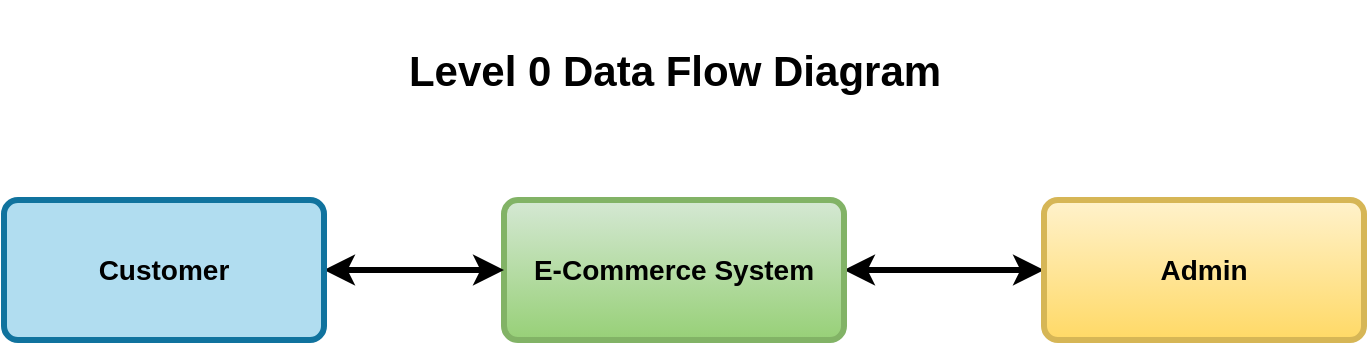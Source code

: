 <mxfile version="24.6.2" type="github">
  <diagram id="R2lEEEUBdFMjLlhIrx00" name="Page-1">
    <mxGraphModel dx="794" dy="554" grid="0" gridSize="10" guides="1" tooltips="1" connect="1" arrows="1" fold="1" page="1" pageScale="1" pageWidth="850" pageHeight="1100" math="0" shadow="0" extFonts="Permanent Marker^https://fonts.googleapis.com/css?family=Permanent+Marker">
      <root>
        <mxCell id="0" />
        <mxCell id="1" parent="0" />
        <mxCell id="Fbk4jdnog4Okz9gyXSYf-6" style="rounded=0;orthogonalLoop=1;jettySize=auto;html=1;exitX=1;exitY=0.5;exitDx=0;exitDy=0;entryX=0;entryY=0.5;entryDx=0;entryDy=0;startArrow=classic;startFill=1;strokeWidth=3;" edge="1" parent="1" source="Fbk4jdnog4Okz9gyXSYf-1" target="Fbk4jdnog4Okz9gyXSYf-3">
          <mxGeometry relative="1" as="geometry" />
        </mxCell>
        <mxCell id="Fbk4jdnog4Okz9gyXSYf-1" value="&lt;b&gt;&lt;font style=&quot;font-size: 14px;&quot;&gt;E-Commerce System&lt;/font&gt;&lt;/b&gt;" style="rounded=1;arcSize=10;whiteSpace=wrap;html=1;align=center;strokeWidth=3;fillColor=#d5e8d4;strokeColor=#82b366;gradientColor=#97d077;" vertex="1" parent="1">
          <mxGeometry x="370" y="220" width="170" height="70" as="geometry" />
        </mxCell>
        <mxCell id="Fbk4jdnog4Okz9gyXSYf-5" style="edgeStyle=orthogonalEdgeStyle;rounded=0;orthogonalLoop=1;jettySize=auto;html=1;exitX=1;exitY=0.5;exitDx=0;exitDy=0;entryX=0;entryY=0.5;entryDx=0;entryDy=0;startArrow=classic;startFill=1;strokeWidth=3;" edge="1" parent="1" source="Fbk4jdnog4Okz9gyXSYf-2" target="Fbk4jdnog4Okz9gyXSYf-1">
          <mxGeometry relative="1" as="geometry" />
        </mxCell>
        <mxCell id="Fbk4jdnog4Okz9gyXSYf-2" value="&lt;b&gt;&lt;font style=&quot;font-size: 14px;&quot;&gt;Customer&lt;/font&gt;&lt;/b&gt;" style="rounded=1;arcSize=10;whiteSpace=wrap;html=1;align=center;strokeWidth=3;fillColor=#b1ddf0;strokeColor=#10739e;" vertex="1" parent="1">
          <mxGeometry x="120" y="220" width="160" height="70" as="geometry" />
        </mxCell>
        <mxCell id="Fbk4jdnog4Okz9gyXSYf-3" value="&lt;font size=&quot;1&quot; style=&quot;&quot;&gt;&lt;b style=&quot;font-size: 14px;&quot;&gt;Admin&lt;/b&gt;&lt;/font&gt;" style="rounded=1;arcSize=10;whiteSpace=wrap;html=1;align=center;strokeWidth=3;fillColor=#fff2cc;strokeColor=#d6b656;gradientColor=#ffd966;" vertex="1" parent="1">
          <mxGeometry x="640" y="220" width="160" height="70" as="geometry" />
        </mxCell>
        <mxCell id="Fbk4jdnog4Okz9gyXSYf-7" value="&lt;h1&gt;&lt;b&gt;&lt;font style=&quot;font-size: 21px;&quot;&gt;Level 0 Data Flow Diagram&lt;/font&gt;&lt;/b&gt;&lt;/h1&gt;" style="text;html=1;align=center;verticalAlign=middle;resizable=0;points=[];autosize=1;strokeColor=none;fillColor=none;rounded=0;glass=0;strokeWidth=3;perimeterSpacing=2;gradientColor=none;" vertex="1" parent="1">
          <mxGeometry x="310" y="120" width="290" height="70" as="geometry" />
        </mxCell>
      </root>
    </mxGraphModel>
  </diagram>
</mxfile>
